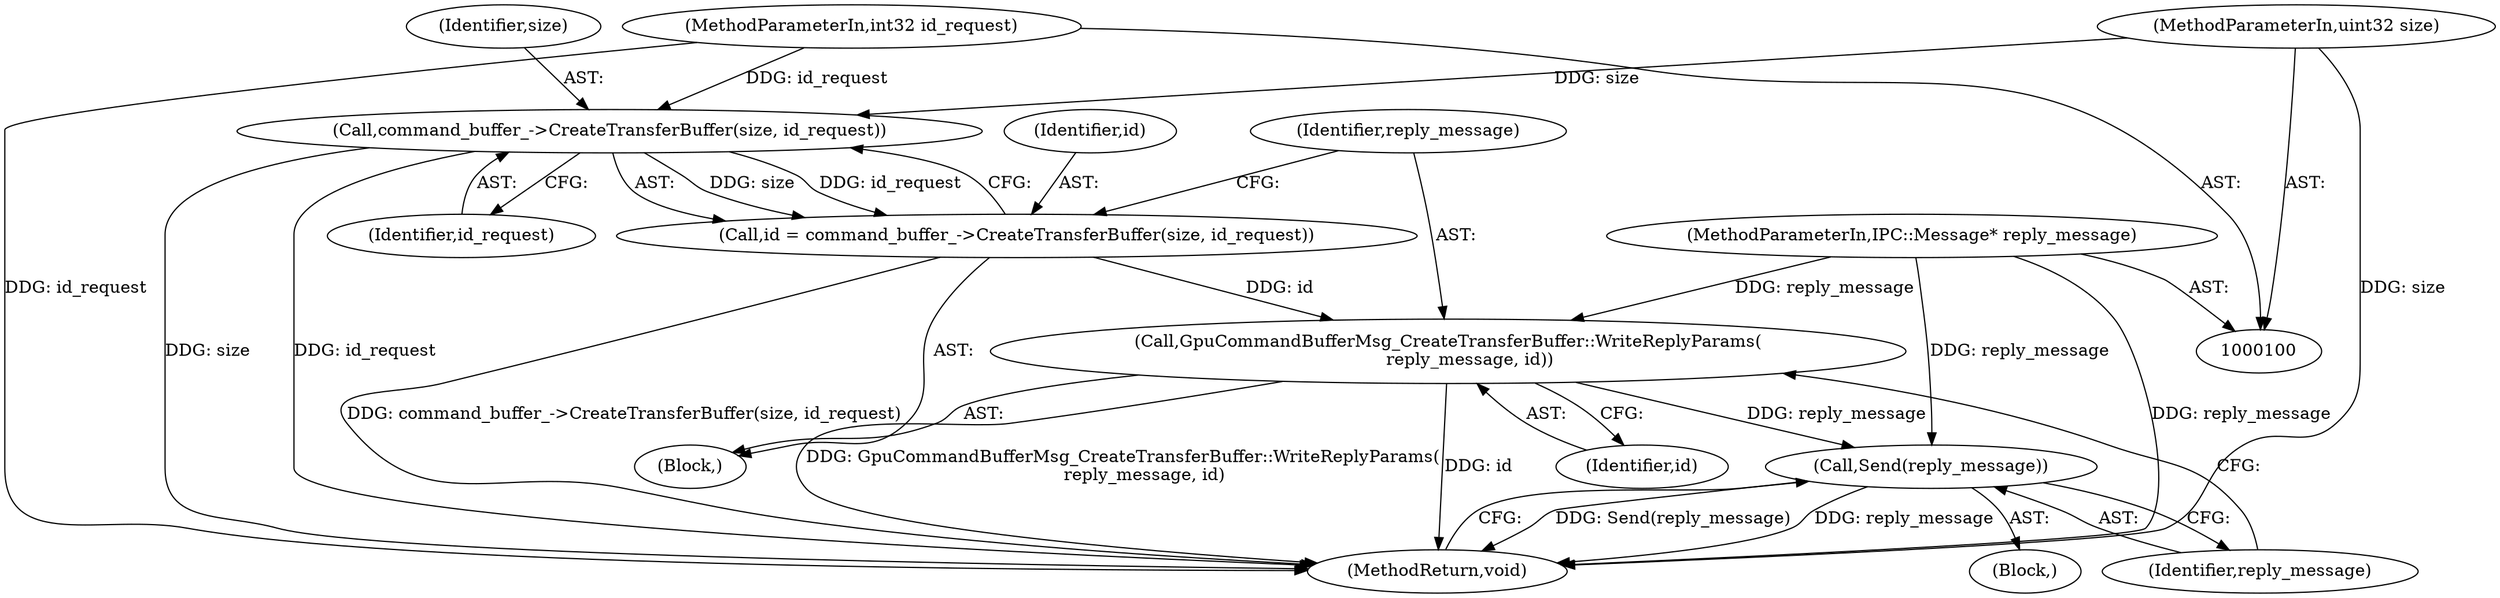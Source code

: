 digraph "0_Chrome_0ab5fab4939150bd0f30ada8a4bf6eb0f69d66c1@pointer" {
"1000117" [label="(Call,GpuCommandBufferMsg_CreateTransferBuffer::WriteReplyParams(\n        reply_message, id))"];
"1000103" [label="(MethodParameterIn,IPC::Message* reply_message)"];
"1000112" [label="(Call,id = command_buffer_->CreateTransferBuffer(size, id_request))"];
"1000114" [label="(Call,command_buffer_->CreateTransferBuffer(size, id_request))"];
"1000101" [label="(MethodParameterIn,uint32 size)"];
"1000102" [label="(MethodParameterIn,int32 id_request)"];
"1000123" [label="(Call,Send(reply_message))"];
"1000118" [label="(Identifier,reply_message)"];
"1000114" [label="(Call,command_buffer_->CreateTransferBuffer(size, id_request))"];
"1000123" [label="(Call,Send(reply_message))"];
"1000113" [label="(Identifier,id)"];
"1000104" [label="(Block,)"];
"1000112" [label="(Call,id = command_buffer_->CreateTransferBuffer(size, id_request))"];
"1000110" [label="(Block,)"];
"1000103" [label="(MethodParameterIn,IPC::Message* reply_message)"];
"1000115" [label="(Identifier,size)"];
"1000102" [label="(MethodParameterIn,int32 id_request)"];
"1000125" [label="(MethodReturn,void)"];
"1000124" [label="(Identifier,reply_message)"];
"1000119" [label="(Identifier,id)"];
"1000116" [label="(Identifier,id_request)"];
"1000117" [label="(Call,GpuCommandBufferMsg_CreateTransferBuffer::WriteReplyParams(\n        reply_message, id))"];
"1000101" [label="(MethodParameterIn,uint32 size)"];
"1000117" -> "1000110"  [label="AST: "];
"1000117" -> "1000119"  [label="CFG: "];
"1000118" -> "1000117"  [label="AST: "];
"1000119" -> "1000117"  [label="AST: "];
"1000124" -> "1000117"  [label="CFG: "];
"1000117" -> "1000125"  [label="DDG: GpuCommandBufferMsg_CreateTransferBuffer::WriteReplyParams(\n        reply_message, id)"];
"1000117" -> "1000125"  [label="DDG: id"];
"1000103" -> "1000117"  [label="DDG: reply_message"];
"1000112" -> "1000117"  [label="DDG: id"];
"1000117" -> "1000123"  [label="DDG: reply_message"];
"1000103" -> "1000100"  [label="AST: "];
"1000103" -> "1000125"  [label="DDG: reply_message"];
"1000103" -> "1000123"  [label="DDG: reply_message"];
"1000112" -> "1000110"  [label="AST: "];
"1000112" -> "1000114"  [label="CFG: "];
"1000113" -> "1000112"  [label="AST: "];
"1000114" -> "1000112"  [label="AST: "];
"1000118" -> "1000112"  [label="CFG: "];
"1000112" -> "1000125"  [label="DDG: command_buffer_->CreateTransferBuffer(size, id_request)"];
"1000114" -> "1000112"  [label="DDG: size"];
"1000114" -> "1000112"  [label="DDG: id_request"];
"1000114" -> "1000116"  [label="CFG: "];
"1000115" -> "1000114"  [label="AST: "];
"1000116" -> "1000114"  [label="AST: "];
"1000114" -> "1000125"  [label="DDG: size"];
"1000114" -> "1000125"  [label="DDG: id_request"];
"1000101" -> "1000114"  [label="DDG: size"];
"1000102" -> "1000114"  [label="DDG: id_request"];
"1000101" -> "1000100"  [label="AST: "];
"1000101" -> "1000125"  [label="DDG: size"];
"1000102" -> "1000100"  [label="AST: "];
"1000102" -> "1000125"  [label="DDG: id_request"];
"1000123" -> "1000104"  [label="AST: "];
"1000123" -> "1000124"  [label="CFG: "];
"1000124" -> "1000123"  [label="AST: "];
"1000125" -> "1000123"  [label="CFG: "];
"1000123" -> "1000125"  [label="DDG: Send(reply_message)"];
"1000123" -> "1000125"  [label="DDG: reply_message"];
}
